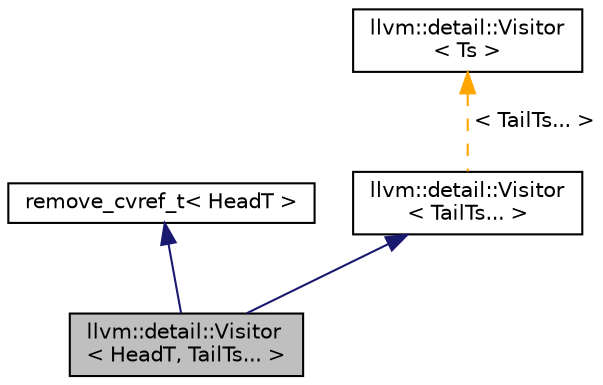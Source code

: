 digraph "llvm::detail::Visitor&lt; HeadT, TailTs... &gt;"
{
 // LATEX_PDF_SIZE
  bgcolor="transparent";
  edge [fontname="Helvetica",fontsize="10",labelfontname="Helvetica",labelfontsize="10"];
  node [fontname="Helvetica",fontsize="10",shape=record];
  Node1 [label="llvm::detail::Visitor\l\< HeadT, TailTs... \>",height=0.2,width=0.4,color="black", fillcolor="grey75", style="filled", fontcolor="black",tooltip=" "];
  Node2 -> Node1 [dir="back",color="midnightblue",fontsize="10",style="solid",fontname="Helvetica"];
  Node2 [label="remove_cvref_t\< HeadT \>",height=0.2,width=0.4,color="black",URL="$classremove__cvref__t.html",tooltip=" "];
  Node3 -> Node1 [dir="back",color="midnightblue",fontsize="10",style="solid",fontname="Helvetica"];
  Node3 [label="llvm::detail::Visitor\l\< TailTs... \>",height=0.2,width=0.4,color="black",URL="$structllvm_1_1detail_1_1Visitor.html",tooltip=" "];
  Node4 -> Node3 [dir="back",color="orange",fontsize="10",style="dashed",label=" \< TailTs... \>" ,fontname="Helvetica"];
  Node4 [label="llvm::detail::Visitor\l\< Ts \>",height=0.2,width=0.4,color="black",URL="$structllvm_1_1detail_1_1Visitor.html",tooltip=" "];
}
